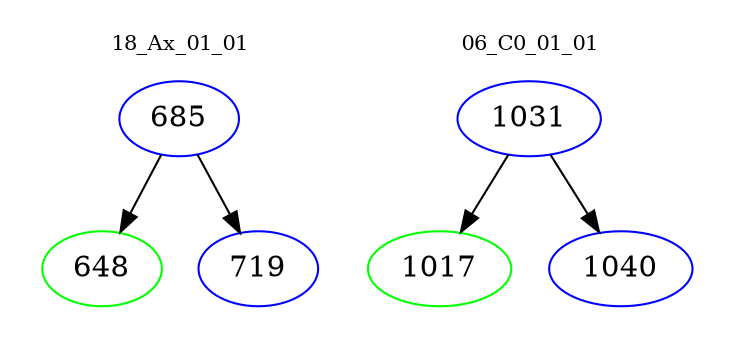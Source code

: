 digraph{
subgraph cluster_0 {
color = white
label = "18_Ax_01_01";
fontsize=10;
T0_685 [label="685", color="blue"]
T0_685 -> T0_648 [color="black"]
T0_648 [label="648", color="green"]
T0_685 -> T0_719 [color="black"]
T0_719 [label="719", color="blue"]
}
subgraph cluster_1 {
color = white
label = "06_C0_01_01";
fontsize=10;
T1_1031 [label="1031", color="blue"]
T1_1031 -> T1_1017 [color="black"]
T1_1017 [label="1017", color="green"]
T1_1031 -> T1_1040 [color="black"]
T1_1040 [label="1040", color="blue"]
}
}
